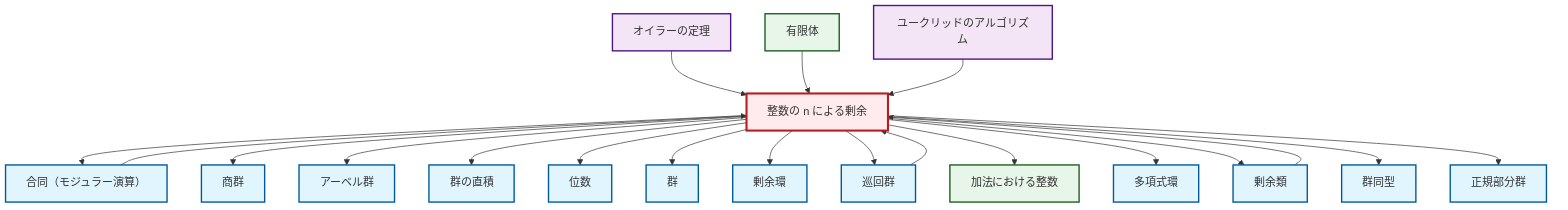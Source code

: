 graph TD
    classDef definition fill:#e1f5fe,stroke:#01579b,stroke-width:2px
    classDef theorem fill:#f3e5f5,stroke:#4a148c,stroke-width:2px
    classDef axiom fill:#fff3e0,stroke:#e65100,stroke-width:2px
    classDef example fill:#e8f5e9,stroke:#1b5e20,stroke-width:2px
    classDef current fill:#ffebee,stroke:#b71c1c,stroke-width:3px
    thm-euler["オイラーの定理"]:::theorem
    def-cyclic-group["巡回群"]:::definition
    def-polynomial-ring["多項式環"]:::definition
    ex-quotient-integers-mod-n["整数の n による剰余"]:::example
    def-abelian-group["アーベル群"]:::definition
    def-quotient-ring["剰余環"]:::definition
    def-congruence["合同（モジュラー演算）"]:::definition
    def-coset["剰余類"]:::definition
    ex-integers-addition["加法における整数"]:::example
    def-group["群"]:::definition
    thm-euclidean-algorithm["ユークリッドのアルゴリズム"]:::theorem
    def-isomorphism["群同型"]:::definition
    def-quotient-group["商群"]:::definition
    def-order["位数"]:::definition
    ex-finite-field["有限体"]:::example
    def-direct-product["群の直積"]:::definition
    def-normal-subgroup["正規部分群"]:::definition
    ex-quotient-integers-mod-n --> def-congruence
    ex-quotient-integers-mod-n --> def-quotient-group
    thm-euler --> ex-quotient-integers-mod-n
    ex-quotient-integers-mod-n --> def-abelian-group
    ex-quotient-integers-mod-n --> def-direct-product
    ex-finite-field --> ex-quotient-integers-mod-n
    ex-quotient-integers-mod-n --> def-order
    ex-quotient-integers-mod-n --> def-group
    ex-quotient-integers-mod-n --> def-quotient-ring
    ex-quotient-integers-mod-n --> def-cyclic-group
    ex-quotient-integers-mod-n --> ex-integers-addition
    ex-quotient-integers-mod-n --> def-polynomial-ring
    ex-quotient-integers-mod-n --> def-coset
    ex-quotient-integers-mod-n --> def-isomorphism
    def-cyclic-group --> ex-quotient-integers-mod-n
    def-congruence --> ex-quotient-integers-mod-n
    def-coset --> ex-quotient-integers-mod-n
    thm-euclidean-algorithm --> ex-quotient-integers-mod-n
    ex-quotient-integers-mod-n --> def-normal-subgroup
    class ex-quotient-integers-mod-n current